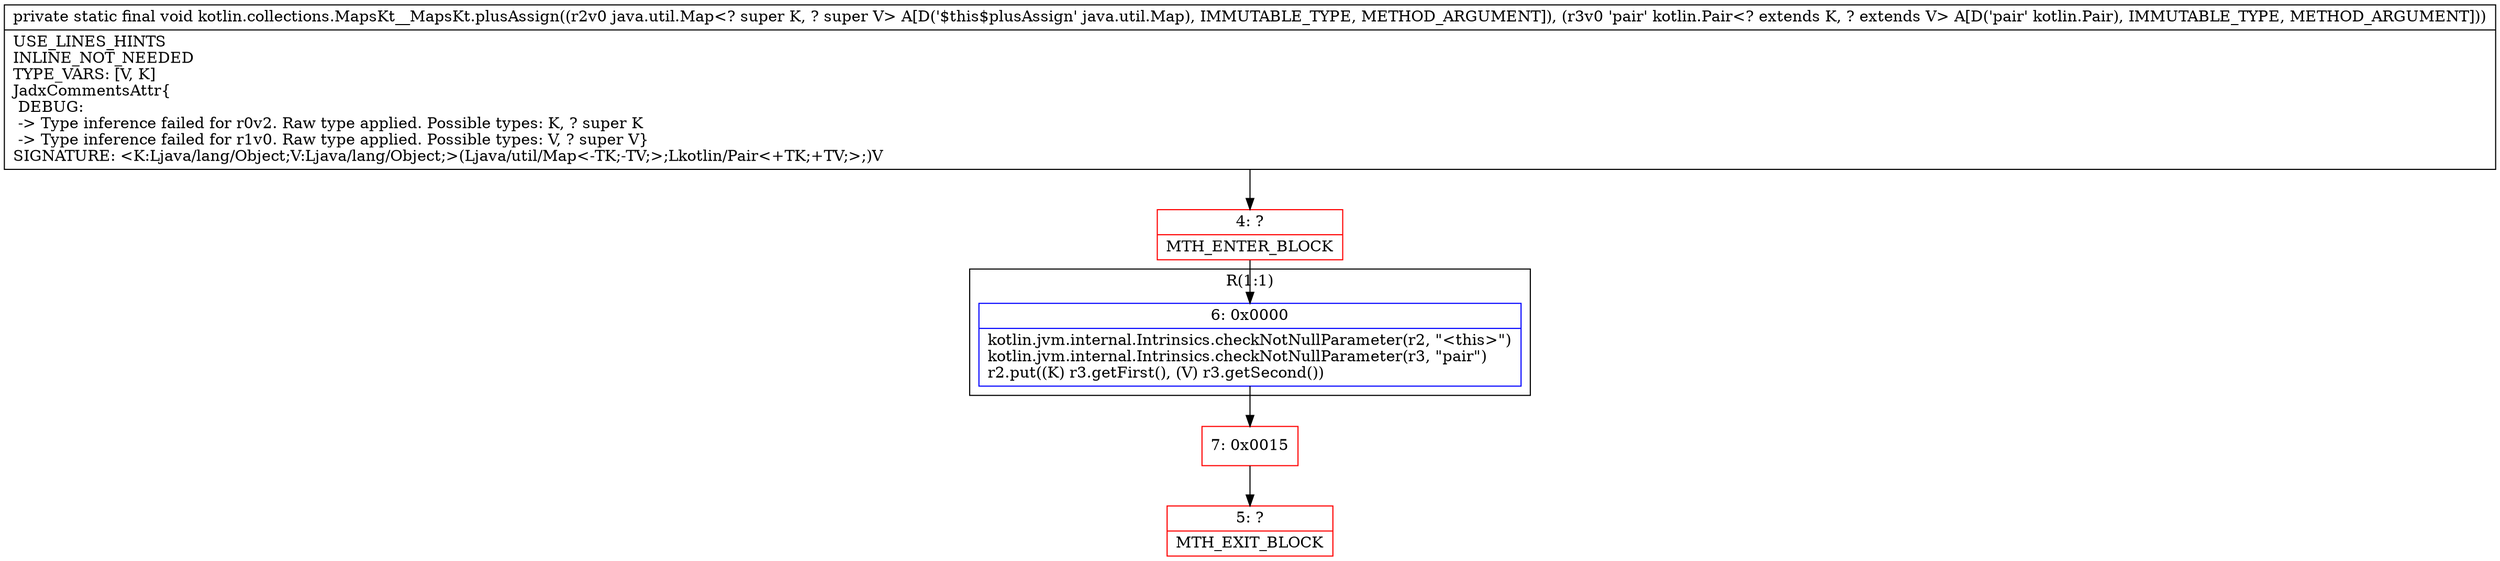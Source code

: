 digraph "CFG forkotlin.collections.MapsKt__MapsKt.plusAssign(Ljava\/util\/Map;Lkotlin\/Pair;)V" {
subgraph cluster_Region_488210291 {
label = "R(1:1)";
node [shape=record,color=blue];
Node_6 [shape=record,label="{6\:\ 0x0000|kotlin.jvm.internal.Intrinsics.checkNotNullParameter(r2, \"\<this\>\")\lkotlin.jvm.internal.Intrinsics.checkNotNullParameter(r3, \"pair\")\lr2.put((K) r3.getFirst(), (V) r3.getSecond())\l}"];
}
Node_4 [shape=record,color=red,label="{4\:\ ?|MTH_ENTER_BLOCK\l}"];
Node_7 [shape=record,color=red,label="{7\:\ 0x0015}"];
Node_5 [shape=record,color=red,label="{5\:\ ?|MTH_EXIT_BLOCK\l}"];
MethodNode[shape=record,label="{private static final void kotlin.collections.MapsKt__MapsKt.plusAssign((r2v0 java.util.Map\<? super K, ? super V\> A[D('$this$plusAssign' java.util.Map), IMMUTABLE_TYPE, METHOD_ARGUMENT]), (r3v0 'pair' kotlin.Pair\<? extends K, ? extends V\> A[D('pair' kotlin.Pair), IMMUTABLE_TYPE, METHOD_ARGUMENT]))  | USE_LINES_HINTS\lINLINE_NOT_NEEDED\lTYPE_VARS: [V, K]\lJadxCommentsAttr\{\l DEBUG: \l \-\> Type inference failed for r0v2. Raw type applied. Possible types: K, ? super K\l \-\> Type inference failed for r1v0. Raw type applied. Possible types: V, ? super V\}\lSIGNATURE: \<K:Ljava\/lang\/Object;V:Ljava\/lang\/Object;\>(Ljava\/util\/Map\<\-TK;\-TV;\>;Lkotlin\/Pair\<+TK;+TV;\>;)V\l}"];
MethodNode -> Node_4;Node_6 -> Node_7;
Node_4 -> Node_6;
Node_7 -> Node_5;
}

